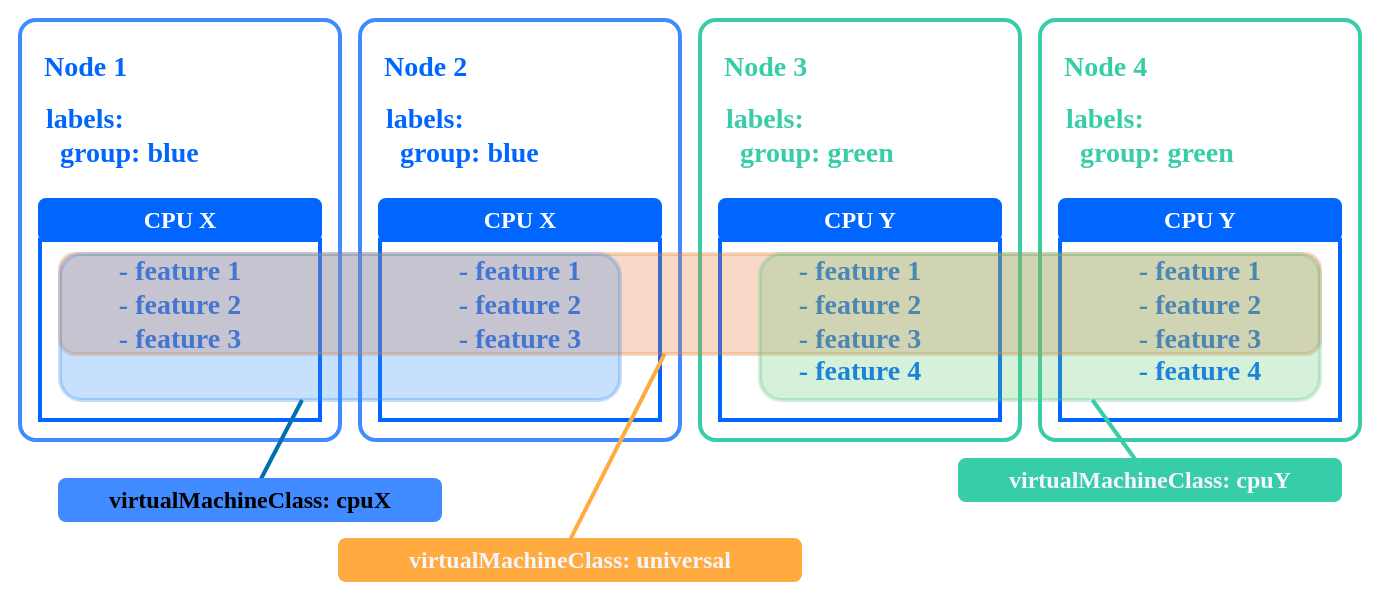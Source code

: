 <mxfile>
    <diagram id="6EXt89o7fHejoy0miyVt" name="Page-1">
        <mxGraphModel dx="944" dy="715" grid="1" gridSize="10" guides="1" tooltips="1" connect="1" arrows="1" fold="1" page="1" pageScale="1" pageWidth="850" pageHeight="1100" math="0" shadow="0">
            <root>
                <mxCell id="0"/>
                <mxCell id="1" parent="0"/>
                <mxCell id="53" value="" style="rounded=0;whiteSpace=wrap;html=1;fontFamily=JetBrains Mono;fontSource=https%3A%2F%2Ffonts.googleapis.com%2Fcss%3Ffamily%3DJetBrains%2BMono;fontSize=14;fillColor=#FFFFFF;strokeColor=none;fontStyle=1" parent="1" vertex="1">
                    <mxGeometry x="70" y="100" width="690" height="300" as="geometry"/>
                </mxCell>
                <mxCell id="2" value="" style="rounded=1;whiteSpace=wrap;html=1;fillColor=#FFFFFF;fontColor=#0066ff;strokeColor=#408bff;arcSize=5;strokeWidth=2;fontFamily=JetBrains Mono;fontSource=https%3A%2F%2Ffonts.googleapis.com%2Fcss%3Ffamily%3DJetBrains%2BMono;gradientColor=none;fillStyle=hatch;fontStyle=1" parent="1" vertex="1">
                    <mxGeometry x="80" y="110" width="160" height="210" as="geometry"/>
                </mxCell>
                <mxCell id="5" value="Node 1" style="text;html=1;strokeColor=none;fillColor=none;align=left;verticalAlign=middle;whiteSpace=wrap;rounded=0;fontColor=#0066ff;strokeWidth=2;fontFamily=JetBrains Mono;fontSource=https%3A%2F%2Ffonts.googleapis.com%2Fcss%3Ffamily%3DJetBrains%2BMono;fontSize=14;fontStyle=1" parent="1" vertex="1">
                    <mxGeometry x="90" y="124" width="60" height="20" as="geometry"/>
                </mxCell>
                <mxCell id="13" value="CPU X" style="rounded=1;whiteSpace=wrap;html=1;fillColor=#0066ff;fontColor=#FFFFFF;strokeColor=#0066ff;strokeWidth=2;fontFamily=JetBrains Mono;fontSource=https%3A%2F%2Ffonts.googleapis.com%2Fcss%3Ffamily%3DJetBrains%2BMono;fontStyle=1" parent="1" vertex="1">
                    <mxGeometry x="90" y="200" width="140" height="20" as="geometry"/>
                </mxCell>
                <mxCell id="34" value="- feature 1&lt;br style=&quot;font-size: 14px;&quot;&gt;- feature 2&lt;br style=&quot;font-size: 14px;&quot;&gt;- feature 3&lt;br style=&quot;font-size: 14px;&quot;&gt;" style="rounded=0;whiteSpace=wrap;html=1;fillColor=none;fontColor=#0066ff;strokeColor=#0066ff;arcSize=5;strokeWidth=2;align=center;verticalAlign=top;fontFamily=JetBrains Mono;fontSource=https%3A%2F%2Ffonts.googleapis.com%2Fcss%3Ffamily%3DJetBrains%2BMono;fontSize=14;spacing=3;fontStyle=1" parent="1" vertex="1">
                    <mxGeometry x="90" y="220" width="140" height="90" as="geometry"/>
                </mxCell>
                <mxCell id="39" value="" style="rounded=1;whiteSpace=wrap;html=1;fillColor=#FFFFFF;fontColor=#0066ff;strokeColor=#408bff;arcSize=5;strokeWidth=2;fontFamily=JetBrains Mono;fontSource=https%3A%2F%2Ffonts.googleapis.com%2Fcss%3Ffamily%3DJetBrains%2BMono;gradientColor=none;fillStyle=hatch;fontStyle=1" parent="1" vertex="1">
                    <mxGeometry x="250" y="110" width="160" height="210" as="geometry"/>
                </mxCell>
                <mxCell id="40" value="Node 2" style="text;html=1;strokeColor=none;fillColor=none;align=left;verticalAlign=middle;whiteSpace=wrap;rounded=0;fontColor=#0066ff;strokeWidth=2;fontFamily=JetBrains Mono;fontSource=https%3A%2F%2Ffonts.googleapis.com%2Fcss%3Ffamily%3DJetBrains%2BMono;fontSize=14;fontStyle=1" parent="1" vertex="1">
                    <mxGeometry x="260" y="124" width="60" height="20" as="geometry"/>
                </mxCell>
                <mxCell id="41" value="CPU X" style="rounded=1;whiteSpace=wrap;html=1;fillColor=#0066ff;fontColor=#FFFFFF;strokeColor=#0066ff;strokeWidth=2;fontFamily=JetBrains Mono;fontSource=https%3A%2F%2Ffonts.googleapis.com%2Fcss%3Ffamily%3DJetBrains%2BMono;fontStyle=1" parent="1" vertex="1">
                    <mxGeometry x="260" y="200" width="140" height="20" as="geometry"/>
                </mxCell>
                <mxCell id="42" value="- feature 1&lt;br style=&quot;font-size: 14px;&quot;&gt;- feature 2&lt;br style=&quot;font-size: 14px;&quot;&gt;- feature 3&lt;br style=&quot;font-size: 14px;&quot;&gt;" style="rounded=0;whiteSpace=wrap;html=1;fillColor=none;fontColor=#0066ff;strokeColor=#0066ff;arcSize=5;strokeWidth=2;align=center;verticalAlign=top;fontFamily=JetBrains Mono;fontSource=https%3A%2F%2Ffonts.googleapis.com%2Fcss%3Ffamily%3DJetBrains%2BMono;fontSize=14;spacing=3;fontStyle=1" parent="1" vertex="1">
                    <mxGeometry x="260" y="220" width="140" height="90" as="geometry"/>
                </mxCell>
                <mxCell id="43" value="" style="rounded=1;whiteSpace=wrap;html=1;fillColor=#FFFFFF;fontColor=#0066ff;strokeColor=#38cda9;arcSize=5;strokeWidth=2;fontFamily=JetBrains Mono;fontSource=https%3A%2F%2Ffonts.googleapis.com%2Fcss%3Ffamily%3DJetBrains%2BMono;fontStyle=1" parent="1" vertex="1">
                    <mxGeometry x="420" y="110" width="160" height="210" as="geometry"/>
                </mxCell>
                <mxCell id="44" value="Node 3" style="text;html=1;strokeColor=none;fillColor=none;align=left;verticalAlign=middle;whiteSpace=wrap;rounded=0;fontColor=#38CDA9;strokeWidth=2;fontFamily=JetBrains Mono;fontSource=https%3A%2F%2Ffonts.googleapis.com%2Fcss%3Ffamily%3DJetBrains%2BMono;fontSize=14;fontStyle=1" parent="1" vertex="1">
                    <mxGeometry x="430" y="124" width="60" height="20" as="geometry"/>
                </mxCell>
                <mxCell id="45" value="CPU Y" style="rounded=1;whiteSpace=wrap;html=1;fillColor=#0066ff;fontColor=#FFFFFF;strokeColor=#0066ff;strokeWidth=2;fontFamily=JetBrains Mono;fontSource=https%3A%2F%2Ffonts.googleapis.com%2Fcss%3Ffamily%3DJetBrains%2BMono;fontStyle=1" parent="1" vertex="1">
                    <mxGeometry x="430" y="200" width="140" height="20" as="geometry"/>
                </mxCell>
                <mxCell id="46" value="- feature 1&lt;br style=&quot;font-size: 14px;&quot;&gt;- feature 2&lt;br style=&quot;font-size: 14px;&quot;&gt;- feature 3&lt;br style=&quot;font-size: 14px;&quot;&gt;- feature 4" style="rounded=0;whiteSpace=wrap;html=1;fillColor=none;fontColor=#0066ff;strokeColor=#0066ff;arcSize=5;strokeWidth=2;align=center;verticalAlign=top;fontFamily=JetBrains Mono;fontSource=https%3A%2F%2Ffonts.googleapis.com%2Fcss%3Ffamily%3DJetBrains%2BMono;fontSize=14;spacing=3;fontStyle=1" parent="1" vertex="1">
                    <mxGeometry x="430" y="220" width="140" height="90" as="geometry"/>
                </mxCell>
                <mxCell id="47" value="" style="rounded=1;whiteSpace=wrap;html=1;fillColor=#FFFFFF;fontColor=#0066ff;strokeColor=#38cda9;arcSize=5;strokeWidth=2;fontFamily=JetBrains Mono;fontSource=https%3A%2F%2Ffonts.googleapis.com%2Fcss%3Ffamily%3DJetBrains%2BMono;fontStyle=1" parent="1" vertex="1">
                    <mxGeometry x="590" y="110" width="160" height="210" as="geometry"/>
                </mxCell>
                <mxCell id="48" value="Node 4" style="text;html=1;strokeColor=none;fillColor=none;align=left;verticalAlign=middle;whiteSpace=wrap;rounded=0;fontColor=#38CDA9;strokeWidth=2;fontFamily=JetBrains Mono;fontSource=https%3A%2F%2Ffonts.googleapis.com%2Fcss%3Ffamily%3DJetBrains%2BMono;fontSize=14;fontStyle=1" parent="1" vertex="1">
                    <mxGeometry x="600" y="124" width="60" height="20" as="geometry"/>
                </mxCell>
                <mxCell id="49" value="CPU Y" style="rounded=1;whiteSpace=wrap;html=1;fillColor=#0066ff;fontColor=#FFFFFF;strokeColor=#0066ff;strokeWidth=2;fontFamily=JetBrains Mono;fontSource=https%3A%2F%2Ffonts.googleapis.com%2Fcss%3Ffamily%3DJetBrains%2BMono;fontStyle=1" parent="1" vertex="1">
                    <mxGeometry x="600" y="200" width="140" height="20" as="geometry"/>
                </mxCell>
                <mxCell id="50" value="- feature 1&lt;br style=&quot;font-size: 14px;&quot;&gt;- feature 2&lt;br style=&quot;font-size: 14px;&quot;&gt;- feature 3&lt;br style=&quot;font-size: 14px;&quot;&gt;- feature 4" style="rounded=0;whiteSpace=wrap;html=1;fillColor=none;fontColor=#0066ff;strokeColor=#0066ff;arcSize=5;strokeWidth=2;align=center;verticalAlign=top;fontFamily=JetBrains Mono;fontSource=https%3A%2F%2Ffonts.googleapis.com%2Fcss%3Ffamily%3DJetBrains%2BMono;fontSize=14;spacing=3;fontStyle=1" parent="1" vertex="1">
                    <mxGeometry x="600" y="220" width="140" height="90" as="geometry"/>
                </mxCell>
                <mxCell id="54" value="" style="rounded=1;whiteSpace=wrap;html=1;fontFamily=JetBrains Mono;fontSource=https%3A%2F%2Ffonts.googleapis.com%2Fcss%3Ffamily%3DJetBrains%2BMono;fontSize=14;fillColor=#e3c800;strokeColor=#B09500;strokeWidth=2;fontColor=#000000;opacity=10;fontStyle=1" parent="1" vertex="1">
                    <mxGeometry x="450" y="227" width="280" height="73" as="geometry"/>
                </mxCell>
                <mxCell id="57" style="html=1;exitX=0.5;exitY=0;exitDx=0;exitDy=0;fontFamily=JetBrains Mono;fontSource=https%3A%2F%2Ffonts.googleapis.com%2Fcss%3Ffamily%3DJetBrains%2BMono;fontSize=12;strokeColor=#ffab40;endArrow=none;endFill=0;strokeWidth=2;fontStyle=1;fillColor=#da47ff;" parent="1" source="56" target="52" edge="1">
                    <mxGeometry relative="1" as="geometry"/>
                </mxCell>
                <mxCell id="56" value="virtualMachineClass:&amp;nbsp;&lt;span style=&quot;&quot; data-src-align=&quot;0:13&quot; class=&quot;EzKURWReUAB5oZgtQNkl&quot;&gt;universal&lt;/span&gt;" style="text;html=1;fillColor=#ffab40;align=center;verticalAlign=middle;whiteSpace=wrap;rounded=1;fontColor=#f5f5fb;strokeWidth=2;fontFamily=JetBrains Mono;fontSource=https%3A%2F%2Ffonts.googleapis.com%2Fcss%3Ffamily%3DJetBrains%2BMono;fontSize=12;fontStyle=1;strokeColor=#ffab40;" parent="1" vertex="1">
                    <mxGeometry x="240" y="370" width="230" height="20" as="geometry"/>
                </mxCell>
                <mxCell id="60" style="html=1;strokeWidth=2;fontFamily=JetBrains Mono;fontSource=https%3A%2F%2Ffonts.googleapis.com%2Fcss%3Ffamily%3DJetBrains%2BMono;fontSize=12;endArrow=none;endFill=0;strokeColor=#38cda9;fontStyle=1" parent="1" source="58" target="54" edge="1">
                    <mxGeometry relative="1" as="geometry"/>
                </mxCell>
                <mxCell id="58" value="virtualMachineClass: cpuY" style="text;html=1;strokeColor=#38cda9;fillColor=#38cda9;align=center;verticalAlign=middle;whiteSpace=wrap;rounded=1;fontColor=#f5f5fb;strokeWidth=2;fontFamily=JetBrains Mono;fontSource=https%3A%2F%2Ffonts.googleapis.com%2Fcss%3Ffamily%3DJetBrains%2BMono;fontSize=12;fontStyle=1" parent="1" vertex="1">
                    <mxGeometry x="550" y="330" width="190" height="20" as="geometry"/>
                </mxCell>
                <mxCell id="64" value="" style="html=1;strokeWidth=2;fontFamily=JetBrains Mono;fontSource=https%3A%2F%2Ffonts.googleapis.com%2Fcss%3Ffamily%3DJetBrains%2BMono;fontSize=12;endArrow=none;endFill=0;fillColor=#1ba1e2;strokeColor=#006EAF;fontStyle=1" parent="1" source="63" target="61" edge="1">
                    <mxGeometry relative="1" as="geometry"/>
                </mxCell>
                <mxCell id="61" value="" style="rounded=1;whiteSpace=wrap;html=1;fontFamily=JetBrains Mono;fontSource=https%3A%2F%2Ffonts.googleapis.com%2Fcss%3Ffamily%3DJetBrains%2BMono;fontSize=14;fillColor=#1ba1e2;strokeColor=#006EAF;strokeWidth=2;fontColor=#ffffff;opacity=10;fontStyle=1" parent="1" vertex="1">
                    <mxGeometry x="100" y="227" width="280" height="73" as="geometry"/>
                </mxCell>
                <mxCell id="63" value="virtualMachineClass: cpuX" style="text;html=1;strokeColor=#408bff;fillColor=#408bff;align=center;verticalAlign=middle;whiteSpace=wrap;rounded=1;strokeWidth=2;fontFamily=JetBrains Mono;fontSource=https%3A%2F%2Ffonts.googleapis.com%2Fcss%3Ffamily%3DJetBrains%2BMono;fontSize=12;fontStyle=1" parent="1" vertex="1">
                    <mxGeometry x="100" y="340" width="190" height="20" as="geometry"/>
                </mxCell>
                <mxCell id="67" value="labels:&lt;br&gt;&amp;nbsp; group: green" style="rounded=0;whiteSpace=wrap;html=1;fillColor=none;fontColor=#38CDA9;strokeColor=none;arcSize=5;strokeWidth=2;align=left;verticalAlign=top;fontFamily=JetBrains Mono;fontSource=https%3A%2F%2Ffonts.googleapis.com%2Fcss%3Ffamily%3DJetBrains%2BMono;fontSize=14;spacing=3;fontStyle=1" parent="1" vertex="1">
                    <mxGeometry x="430" y="144" width="140" height="50" as="geometry"/>
                </mxCell>
                <mxCell id="68" value="labels:&lt;br&gt;&amp;nbsp; group: green" style="rounded=0;whiteSpace=wrap;html=1;fillColor=none;fontColor=#38CDA9;strokeColor=none;arcSize=5;strokeWidth=2;align=left;verticalAlign=top;fontFamily=JetBrains Mono;fontSource=https%3A%2F%2Ffonts.googleapis.com%2Fcss%3Ffamily%3DJetBrains%2BMono;fontSize=14;spacing=3;fontStyle=1" parent="1" vertex="1">
                    <mxGeometry x="600" y="144" width="140" height="50" as="geometry"/>
                </mxCell>
                <mxCell id="52" value="" style="rounded=1;whiteSpace=wrap;html=1;fontFamily=JetBrains Mono;fontSource=https%3A%2F%2Ffonts.googleapis.com%2Fcss%3Ffamily%3DJetBrains%2BMono;fontSize=14;fillColor=#a20025;strokeColor=#6F0000;strokeWidth=2;fontColor=#ffffff;opacity=10;fontStyle=1" parent="1" vertex="1">
                    <mxGeometry x="100" y="227" width="630" height="50" as="geometry"/>
                </mxCell>
                <mxCell id="70" value="" style="rounded=1;whiteSpace=wrap;html=1;fontFamily=JetBrains Mono;fontSource=https%3A%2F%2Ffonts.googleapis.com%2Fcss%3Ffamily%3DJetBrains%2BMono;fontSize=14;fillColor=#ffab40;strokeColor=#ffab40;strokeWidth=2;fontColor=#f5f5fb;opacity=20;fontStyle=1" parent="1" vertex="1">
                    <mxGeometry x="100" y="227" width="630" height="50" as="geometry"/>
                </mxCell>
                <mxCell id="71" value="" style="rounded=1;whiteSpace=wrap;html=1;fontFamily=JetBrains Mono;fontSource=https%3A%2F%2Ffonts.googleapis.com%2Fcss%3Ffamily%3DJetBrains%2BMono;fontSize=14;fillColor=#408bff;strokeColor=#408bff;strokeWidth=2;opacity=20;fontStyle=1" parent="1" vertex="1">
                    <mxGeometry x="100" y="227" width="280" height="73" as="geometry"/>
                </mxCell>
                <mxCell id="72" value="" style="rounded=1;whiteSpace=wrap;html=1;fontFamily=JetBrains Mono;fontSource=https%3A%2F%2Ffonts.googleapis.com%2Fcss%3Ffamily%3DJetBrains%2BMono;fontSize=14;fillColor=#38cda9;strokeColor=#38cda9;strokeWidth=2;fontColor=#f5f5fb;opacity=20;fontStyle=1" parent="1" vertex="1">
                    <mxGeometry x="450" y="227" width="280" height="73" as="geometry"/>
                </mxCell>
                <mxCell id="73" value="labels:&lt;br&gt;&amp;nbsp; group: blue" style="rounded=0;whiteSpace=wrap;html=1;fillColor=none;fontColor=#0066ff;strokeColor=none;arcSize=5;strokeWidth=2;align=left;verticalAlign=top;fontFamily=JetBrains Mono;fontSource=https%3A%2F%2Ffonts.googleapis.com%2Fcss%3Ffamily%3DJetBrains%2BMono;fontSize=14;spacing=3;fontStyle=1" parent="1" vertex="1">
                    <mxGeometry x="90" y="144" width="140" height="50" as="geometry"/>
                </mxCell>
                <mxCell id="74" value="labels:&lt;br&gt;&amp;nbsp; group: blue" style="rounded=0;whiteSpace=wrap;html=1;fillColor=none;fontColor=#0066ff;strokeColor=none;arcSize=5;strokeWidth=2;align=left;verticalAlign=top;fontFamily=JetBrains Mono;fontSource=https%3A%2F%2Ffonts.googleapis.com%2Fcss%3Ffamily%3DJetBrains%2BMono;fontSize=14;spacing=3;fontStyle=1" parent="1" vertex="1">
                    <mxGeometry x="260" y="144" width="140" height="50" as="geometry"/>
                </mxCell>
            </root>
        </mxGraphModel>
    </diagram>
</mxfile>
